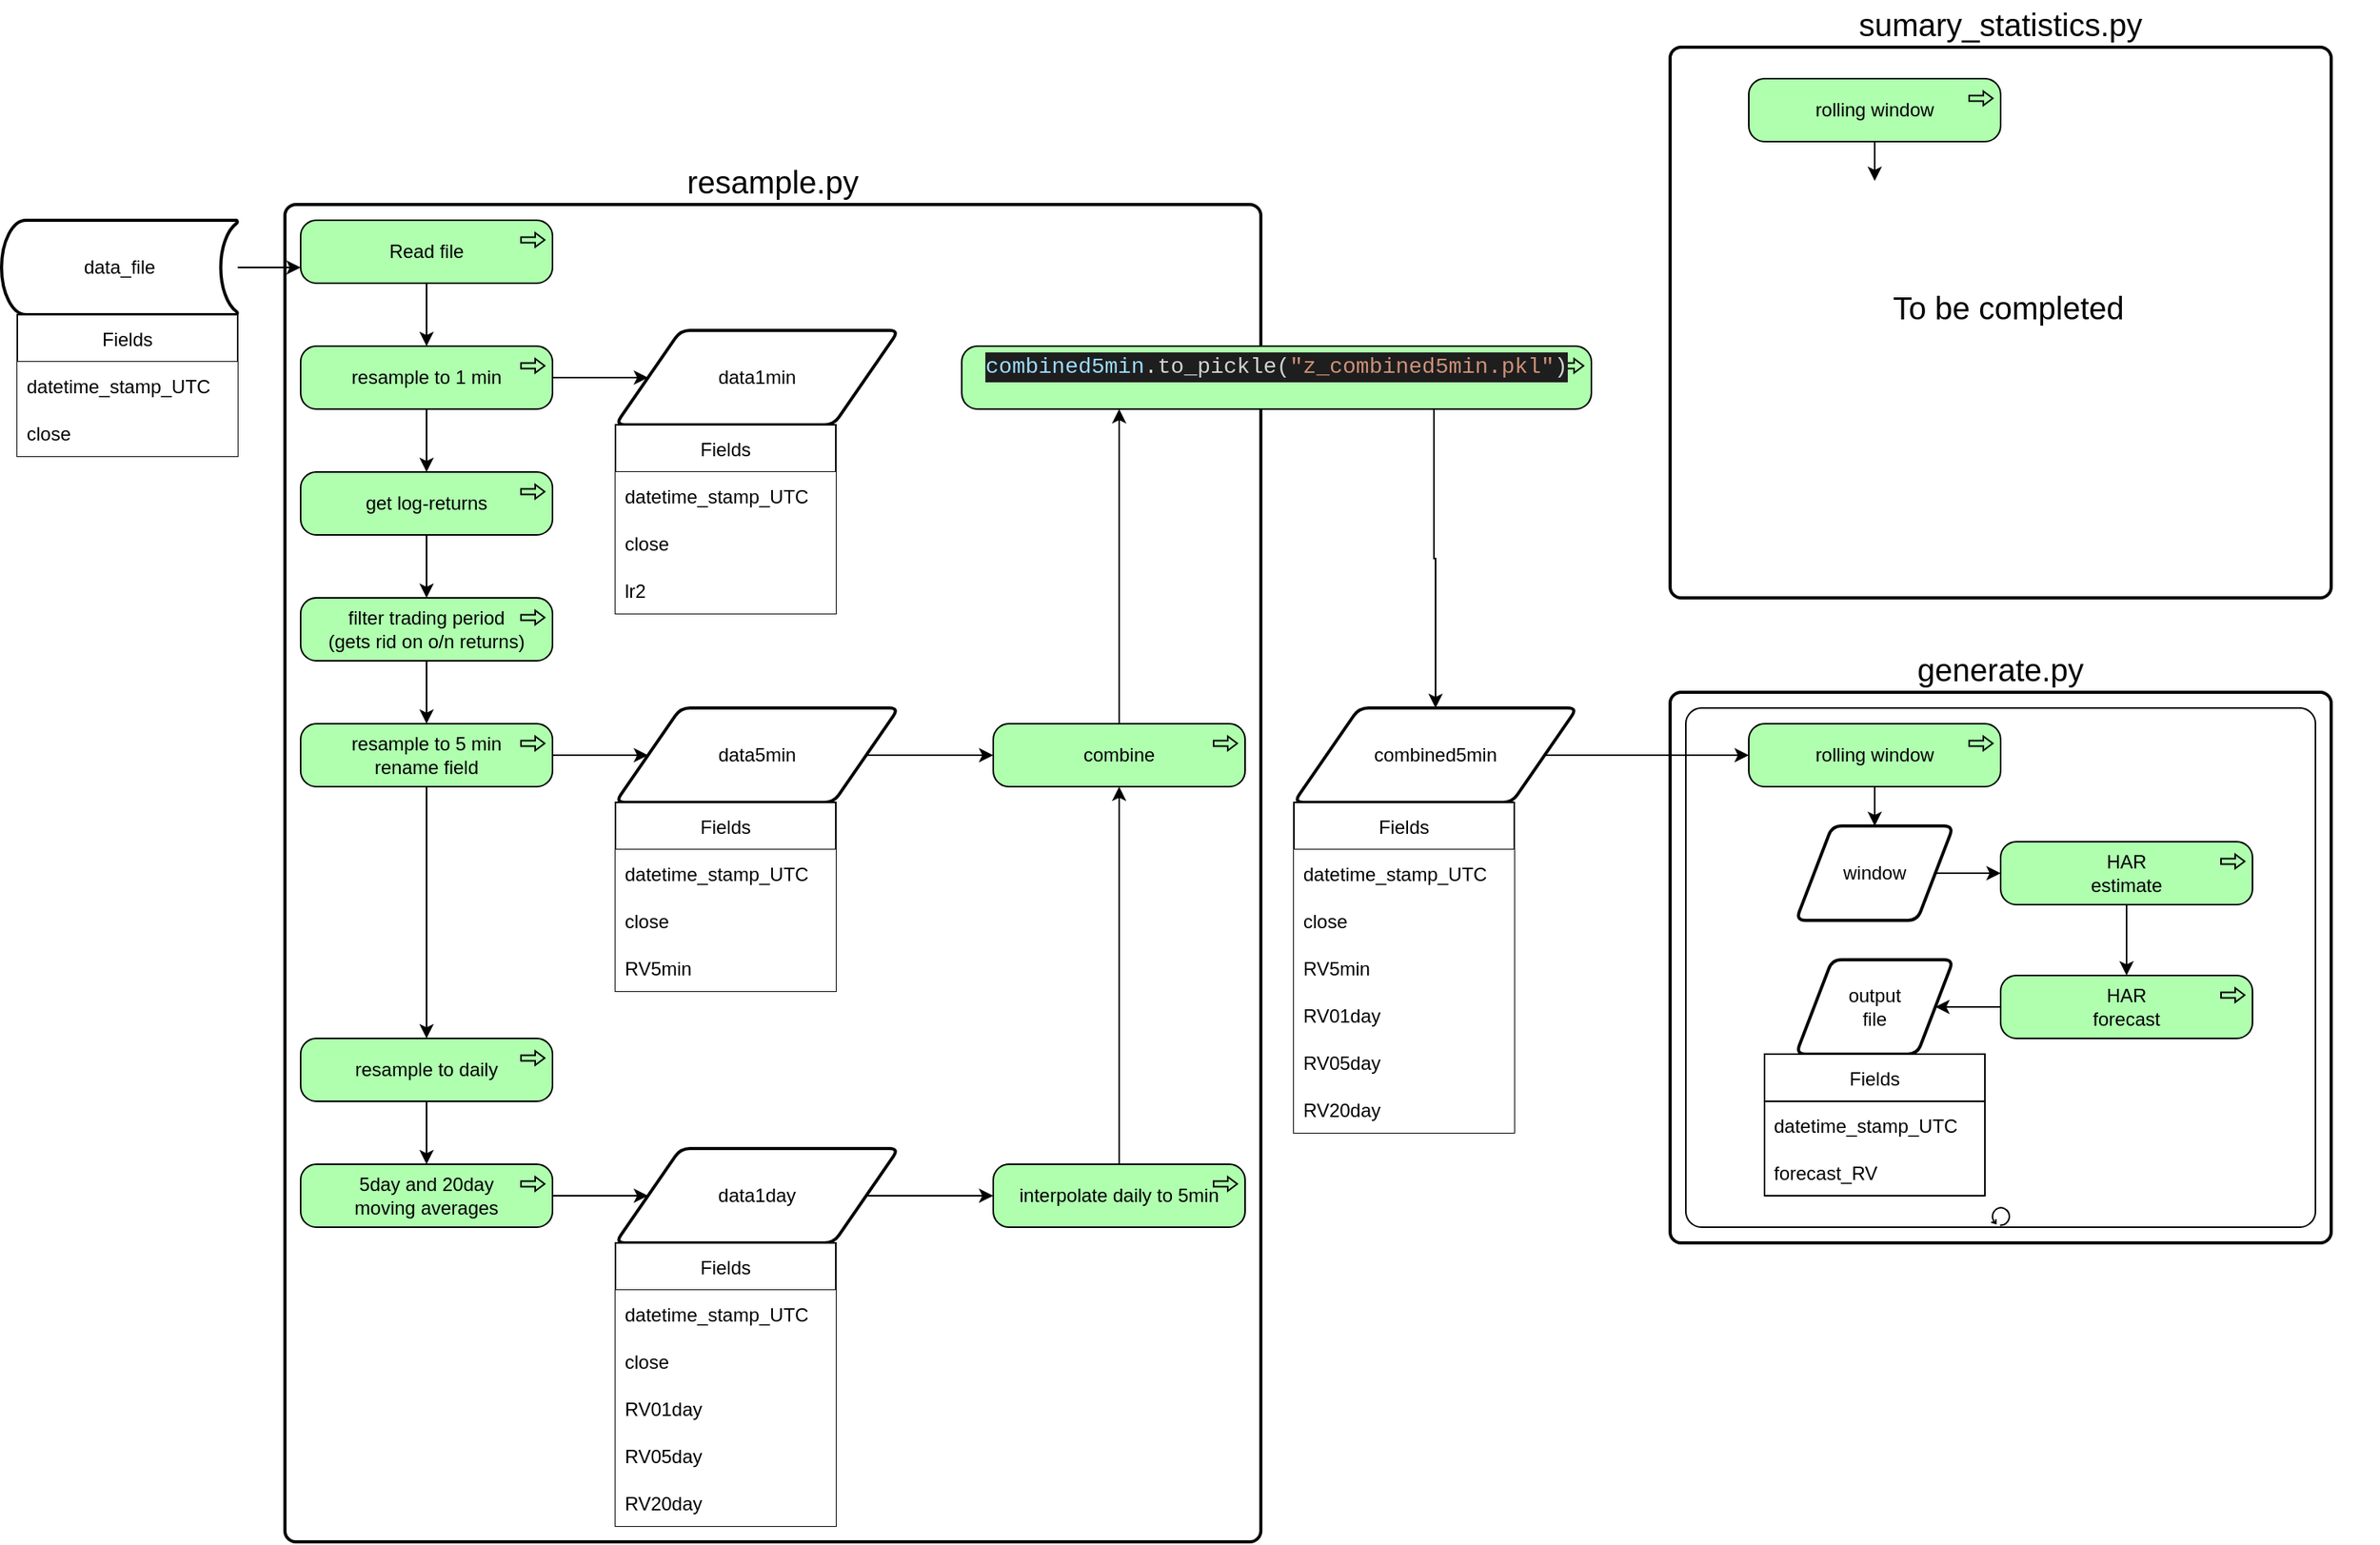 <mxfile version="20.4.1" type="github">
  <diagram name="Page-1" id="c7558073-3199-34d8-9f00-42111426c3f3">
    <mxGraphModel dx="1896" dy="2161" grid="1" gridSize="10" guides="1" tooltips="1" connect="1" arrows="1" fold="1" page="1" pageScale="1" pageWidth="826" pageHeight="1169" background="none" math="0" shadow="0">
      <root>
        <mxCell id="0" />
        <mxCell id="1" parent="0" />
        <mxCell id="BQh667uKtFPZFXDKLswa-177" value="generate.py" style="rounded=1;whiteSpace=wrap;html=1;absoluteArcSize=1;arcSize=14;strokeWidth=2;labelBackgroundColor=default;labelBorderColor=none;fontColor=#000000;fillColor=default;labelPosition=center;verticalLabelPosition=top;align=center;verticalAlign=bottom;fontSize=20;" vertex="1" parent="1">
          <mxGeometry x="1230" y="340" width="420" height="350" as="geometry" />
        </mxCell>
        <mxCell id="BQh667uKtFPZFXDKLswa-178" value="" style="shape=image;html=1;verticalAlign=top;verticalLabelPosition=bottom;labelBackgroundColor=#ffffff;imageAspect=0;aspect=fixed;image=https://cdn1.iconfinder.com/data/icons/ionicons-fill-vol-2/512/logo-python-128.png;labelBorderColor=none;fontSize=20;fontColor=#000000;fillColor=default;" vertex="1" parent="1">
          <mxGeometry x="1640" y="310" width="40" height="40" as="geometry" />
        </mxCell>
        <mxCell id="BQh667uKtFPZFXDKLswa-173" value="resample.py" style="rounded=1;whiteSpace=wrap;html=1;absoluteArcSize=1;arcSize=14;strokeWidth=2;labelBackgroundColor=default;labelBorderColor=none;fontColor=#000000;fillColor=default;labelPosition=center;verticalLabelPosition=top;align=center;verticalAlign=bottom;fontSize=20;" vertex="1" parent="1">
          <mxGeometry x="350" y="30" width="620" height="850" as="geometry" />
        </mxCell>
        <mxCell id="BQh667uKtFPZFXDKLswa-151" value="" style="points=[[0.25,0,0],[0.5,0,0],[0.75,0,0],[1,0.25,0],[1,0.5,0],[1,0.75,0],[0.75,1,0],[0.5,1,0],[0.25,1,0],[0,0.75,0],[0,0.5,0],[0,0.25,0]];shape=mxgraph.bpmn.task;whiteSpace=wrap;rectStyle=rounded;size=10;taskMarker=abstract;isLoopStandard=1;fontColor=#000000;" vertex="1" parent="1">
          <mxGeometry x="1240" y="350" width="400" height="330" as="geometry" />
        </mxCell>
        <mxCell id="BQh667uKtFPZFXDKLswa-106" value="" style="edgeStyle=orthogonalEdgeStyle;rounded=0;orthogonalLoop=1;jettySize=auto;html=1;fontColor=#000000;entryX=0;entryY=0.75;entryDx=0;entryDy=0;entryPerimeter=0;" edge="1" parent="1" source="BQh667uKtFPZFXDKLswa-96" target="BQh667uKtFPZFXDKLswa-101">
          <mxGeometry relative="1" as="geometry">
            <mxPoint x="295" y="70" as="targetPoint" />
          </mxGeometry>
        </mxCell>
        <mxCell id="BQh667uKtFPZFXDKLswa-96" value="data_file" style="strokeWidth=2;html=1;shape=mxgraph.flowchart.stored_data;whiteSpace=wrap;fontColor=#000000;" vertex="1" parent="1">
          <mxGeometry x="170" y="40" width="150" height="60" as="geometry" />
        </mxCell>
        <mxCell id="BQh667uKtFPZFXDKLswa-97" value="Fields" style="swimlane;fontStyle=0;childLayout=stackLayout;horizontal=1;startSize=30;horizontalStack=0;resizeParent=1;resizeParentMax=0;resizeLast=0;collapsible=1;marginBottom=0;fontColor=#000000;labelBackgroundColor=default;labelBorderColor=none;" vertex="1" parent="1">
          <mxGeometry x="180" y="100" width="140" height="90" as="geometry" />
        </mxCell>
        <mxCell id="BQh667uKtFPZFXDKLswa-98" value="datetime_stamp_UTC" style="text;strokeColor=none;fillColor=default;align=left;verticalAlign=middle;spacingLeft=4;spacingRight=4;overflow=hidden;points=[[0,0.5],[1,0.5]];portConstraint=eastwest;rotatable=0;fontColor=#000000;labelBackgroundColor=default;" vertex="1" parent="BQh667uKtFPZFXDKLswa-97">
          <mxGeometry y="30" width="140" height="30" as="geometry" />
        </mxCell>
        <mxCell id="BQh667uKtFPZFXDKLswa-99" value="close" style="text;strokeColor=none;fillColor=default;align=left;verticalAlign=middle;spacingLeft=4;spacingRight=4;overflow=hidden;points=[[0,0.5],[1,0.5]];portConstraint=eastwest;rotatable=0;fontColor=#000000;" vertex="1" parent="BQh667uKtFPZFXDKLswa-97">
          <mxGeometry y="60" width="140" height="30" as="geometry" />
        </mxCell>
        <mxCell id="BQh667uKtFPZFXDKLswa-108" value="" style="edgeStyle=orthogonalEdgeStyle;rounded=0;orthogonalLoop=1;jettySize=auto;html=1;fontColor=#000000;" edge="1" parent="1" source="BQh667uKtFPZFXDKLswa-101" target="BQh667uKtFPZFXDKLswa-102">
          <mxGeometry relative="1" as="geometry" />
        </mxCell>
        <mxCell id="BQh667uKtFPZFXDKLswa-101" value="Read file" style="html=1;outlineConnect=0;whiteSpace=wrap;fillColor=#AFFFAF;shape=mxgraph.archimate3.application;appType=proc;archiType=rounded;fontColor=#000000;" vertex="1" parent="1">
          <mxGeometry x="360" y="40" width="160" height="40" as="geometry" />
        </mxCell>
        <mxCell id="BQh667uKtFPZFXDKLswa-109" value="" style="edgeStyle=orthogonalEdgeStyle;rounded=0;orthogonalLoop=1;jettySize=auto;html=1;fontColor=#000000;" edge="1" parent="1" source="BQh667uKtFPZFXDKLswa-102" target="BQh667uKtFPZFXDKLswa-104">
          <mxGeometry relative="1" as="geometry" />
        </mxCell>
        <mxCell id="BQh667uKtFPZFXDKLswa-184" value="" style="edgeStyle=orthogonalEdgeStyle;rounded=0;orthogonalLoop=1;jettySize=auto;html=1;fontSize=20;fontColor=#000000;" edge="1" parent="1" source="BQh667uKtFPZFXDKLswa-102" target="BQh667uKtFPZFXDKLswa-179">
          <mxGeometry relative="1" as="geometry" />
        </mxCell>
        <mxCell id="BQh667uKtFPZFXDKLswa-102" value="resample to 1 min" style="html=1;outlineConnect=0;whiteSpace=wrap;fillColor=#AFFFAF;shape=mxgraph.archimate3.application;appType=proc;archiType=rounded;fontColor=#000000;" vertex="1" parent="1">
          <mxGeometry x="360" y="120" width="160" height="40" as="geometry" />
        </mxCell>
        <mxCell id="BQh667uKtFPZFXDKLswa-112" value="" style="edgeStyle=orthogonalEdgeStyle;rounded=0;orthogonalLoop=1;jettySize=auto;html=1;fontColor=#000000;" edge="1" parent="1" source="BQh667uKtFPZFXDKLswa-103" target="BQh667uKtFPZFXDKLswa-111">
          <mxGeometry relative="1" as="geometry" />
        </mxCell>
        <mxCell id="BQh667uKtFPZFXDKLswa-103" value="&lt;div&gt;filter trading period&lt;/div&gt;(gets rid on o/n returns)" style="html=1;outlineConnect=0;whiteSpace=wrap;fillColor=#AFFFAF;shape=mxgraph.archimate3.application;appType=proc;archiType=rounded;fontColor=#000000;" vertex="1" parent="1">
          <mxGeometry x="360" y="280" width="160" height="40" as="geometry" />
        </mxCell>
        <mxCell id="BQh667uKtFPZFXDKLswa-110" value="" style="edgeStyle=orthogonalEdgeStyle;rounded=0;orthogonalLoop=1;jettySize=auto;html=1;fontColor=#000000;" edge="1" parent="1" source="BQh667uKtFPZFXDKLswa-104" target="BQh667uKtFPZFXDKLswa-103">
          <mxGeometry relative="1" as="geometry" />
        </mxCell>
        <mxCell id="BQh667uKtFPZFXDKLswa-104" value="&lt;div&gt;get log-returns&lt;/div&gt;" style="html=1;outlineConnect=0;whiteSpace=wrap;fillColor=#AFFFAF;shape=mxgraph.archimate3.application;appType=proc;archiType=rounded;fontColor=#000000;" vertex="1" parent="1">
          <mxGeometry x="360" y="200" width="160" height="40" as="geometry" />
        </mxCell>
        <mxCell id="BQh667uKtFPZFXDKLswa-114" value="" style="edgeStyle=orthogonalEdgeStyle;rounded=0;orthogonalLoop=1;jettySize=auto;html=1;fontColor=#000000;" edge="1" parent="1" source="BQh667uKtFPZFXDKLswa-111" target="BQh667uKtFPZFXDKLswa-113">
          <mxGeometry relative="1" as="geometry" />
        </mxCell>
        <mxCell id="BQh667uKtFPZFXDKLswa-126" style="edgeStyle=orthogonalEdgeStyle;rounded=0;orthogonalLoop=1;jettySize=auto;html=1;exitX=0.5;exitY=1;exitDx=0;exitDy=0;exitPerimeter=0;entryX=0.5;entryY=0;entryDx=0;entryDy=0;entryPerimeter=0;fontColor=#000000;" edge="1" parent="1" source="BQh667uKtFPZFXDKLswa-111" target="BQh667uKtFPZFXDKLswa-119">
          <mxGeometry relative="1" as="geometry" />
        </mxCell>
        <mxCell id="BQh667uKtFPZFXDKLswa-111" value="&lt;div&gt;resample to 5 min&lt;/div&gt;&lt;div&gt;rename field&lt;br&gt;&lt;/div&gt;" style="html=1;outlineConnect=0;whiteSpace=wrap;fillColor=#AFFFAF;shape=mxgraph.archimate3.application;appType=proc;archiType=rounded;fontColor=#000000;" vertex="1" parent="1">
          <mxGeometry x="360" y="360" width="160" height="40" as="geometry" />
        </mxCell>
        <mxCell id="BQh667uKtFPZFXDKLswa-186" value="" style="edgeStyle=orthogonalEdgeStyle;rounded=0;orthogonalLoop=1;jettySize=auto;html=1;fontSize=20;fontColor=#000000;" edge="1" parent="1" source="BQh667uKtFPZFXDKLswa-113" target="BQh667uKtFPZFXDKLswa-136">
          <mxGeometry relative="1" as="geometry" />
        </mxCell>
        <mxCell id="BQh667uKtFPZFXDKLswa-113" value="data5min" style="shape=parallelogram;html=1;strokeWidth=2;perimeter=parallelogramPerimeter;whiteSpace=wrap;rounded=1;arcSize=12;size=0.23;fontColor=#000000;" vertex="1" parent="1">
          <mxGeometry x="560" y="350" width="180" height="60" as="geometry" />
        </mxCell>
        <mxCell id="BQh667uKtFPZFXDKLswa-115" value="Fields" style="swimlane;fontStyle=0;childLayout=stackLayout;horizontal=1;startSize=30;horizontalStack=0;resizeParent=1;resizeParentMax=0;resizeLast=0;collapsible=1;marginBottom=0;fontColor=#000000;" vertex="1" parent="1">
          <mxGeometry x="560" y="410" width="140" height="120" as="geometry" />
        </mxCell>
        <mxCell id="BQh667uKtFPZFXDKLswa-116" value="datetime_stamp_UTC" style="text;strokeColor=none;fillColor=default;align=left;verticalAlign=middle;spacingLeft=4;spacingRight=4;overflow=hidden;points=[[0,0.5],[1,0.5]];portConstraint=eastwest;rotatable=0;fontColor=#000000;" vertex="1" parent="BQh667uKtFPZFXDKLswa-115">
          <mxGeometry y="30" width="140" height="30" as="geometry" />
        </mxCell>
        <mxCell id="BQh667uKtFPZFXDKLswa-117" value="close" style="text;strokeColor=none;fillColor=default;align=left;verticalAlign=middle;spacingLeft=4;spacingRight=4;overflow=hidden;points=[[0,0.5],[1,0.5]];portConstraint=eastwest;rotatable=0;fontColor=#000000;" vertex="1" parent="BQh667uKtFPZFXDKLswa-115">
          <mxGeometry y="60" width="140" height="30" as="geometry" />
        </mxCell>
        <mxCell id="BQh667uKtFPZFXDKLswa-118" value="RV5min" style="text;strokeColor=none;fillColor=default;align=left;verticalAlign=middle;spacingLeft=4;spacingRight=4;overflow=hidden;points=[[0,0.5],[1,0.5]];portConstraint=eastwest;rotatable=0;fontColor=#000000;" vertex="1" parent="BQh667uKtFPZFXDKLswa-115">
          <mxGeometry y="90" width="140" height="30" as="geometry" />
        </mxCell>
        <mxCell id="BQh667uKtFPZFXDKLswa-128" value="" style="edgeStyle=orthogonalEdgeStyle;rounded=0;orthogonalLoop=1;jettySize=auto;html=1;fontColor=#000000;" edge="1" parent="1" source="BQh667uKtFPZFXDKLswa-119" target="BQh667uKtFPZFXDKLswa-127">
          <mxGeometry relative="1" as="geometry" />
        </mxCell>
        <mxCell id="BQh667uKtFPZFXDKLswa-119" value="resample to daily" style="html=1;outlineConnect=0;whiteSpace=wrap;fillColor=#AFFFAF;shape=mxgraph.archimate3.application;appType=proc;archiType=rounded;fontColor=#000000;" vertex="1" parent="1">
          <mxGeometry x="360" y="560" width="160" height="40" as="geometry" />
        </mxCell>
        <mxCell id="BQh667uKtFPZFXDKLswa-135" value="" style="edgeStyle=orthogonalEdgeStyle;rounded=0;orthogonalLoop=1;jettySize=auto;html=1;fontColor=#000000;" edge="1" parent="1" source="BQh667uKtFPZFXDKLswa-120" target="BQh667uKtFPZFXDKLswa-134">
          <mxGeometry relative="1" as="geometry" />
        </mxCell>
        <mxCell id="BQh667uKtFPZFXDKLswa-120" value="data1day" style="shape=parallelogram;html=1;strokeWidth=2;perimeter=parallelogramPerimeter;whiteSpace=wrap;rounded=1;arcSize=12;size=0.23;fontColor=#000000;" vertex="1" parent="1">
          <mxGeometry x="560" y="630" width="180" height="60" as="geometry" />
        </mxCell>
        <mxCell id="BQh667uKtFPZFXDKLswa-121" value="Fields" style="swimlane;fontStyle=0;childLayout=stackLayout;horizontal=1;startSize=30;horizontalStack=0;resizeParent=1;resizeParentMax=0;resizeLast=0;collapsible=1;marginBottom=0;fontColor=#000000;" vertex="1" parent="1">
          <mxGeometry x="560" y="690" width="140" height="180" as="geometry" />
        </mxCell>
        <mxCell id="BQh667uKtFPZFXDKLswa-122" value="datetime_stamp_UTC" style="text;strokeColor=none;fillColor=default;align=left;verticalAlign=middle;spacingLeft=4;spacingRight=4;overflow=hidden;points=[[0,0.5],[1,0.5]];portConstraint=eastwest;rotatable=0;fontColor=#000000;" vertex="1" parent="BQh667uKtFPZFXDKLswa-121">
          <mxGeometry y="30" width="140" height="30" as="geometry" />
        </mxCell>
        <mxCell id="BQh667uKtFPZFXDKLswa-123" value="close" style="text;strokeColor=none;fillColor=default;align=left;verticalAlign=middle;spacingLeft=4;spacingRight=4;overflow=hidden;points=[[0,0.5],[1,0.5]];portConstraint=eastwest;rotatable=0;fontColor=#000000;" vertex="1" parent="BQh667uKtFPZFXDKLswa-121">
          <mxGeometry y="60" width="140" height="30" as="geometry" />
        </mxCell>
        <mxCell id="BQh667uKtFPZFXDKLswa-124" value="RV01day" style="text;strokeColor=none;fillColor=default;align=left;verticalAlign=middle;spacingLeft=4;spacingRight=4;overflow=hidden;points=[[0,0.5],[1,0.5]];portConstraint=eastwest;rotatable=0;fontColor=#000000;" vertex="1" parent="BQh667uKtFPZFXDKLswa-121">
          <mxGeometry y="90" width="140" height="30" as="geometry" />
        </mxCell>
        <mxCell id="BQh667uKtFPZFXDKLswa-130" value="RV05day" style="text;strokeColor=none;fillColor=default;align=left;verticalAlign=middle;spacingLeft=4;spacingRight=4;overflow=hidden;points=[[0,0.5],[1,0.5]];portConstraint=eastwest;rotatable=0;fontColor=#000000;" vertex="1" parent="BQh667uKtFPZFXDKLswa-121">
          <mxGeometry y="120" width="140" height="30" as="geometry" />
        </mxCell>
        <mxCell id="BQh667uKtFPZFXDKLswa-131" value="RV20day" style="text;strokeColor=none;fillColor=default;align=left;verticalAlign=middle;spacingLeft=4;spacingRight=4;overflow=hidden;points=[[0,0.5],[1,0.5]];portConstraint=eastwest;rotatable=0;fontColor=#000000;" vertex="1" parent="BQh667uKtFPZFXDKLswa-121">
          <mxGeometry y="150" width="140" height="30" as="geometry" />
        </mxCell>
        <mxCell id="BQh667uKtFPZFXDKLswa-129" value="" style="edgeStyle=orthogonalEdgeStyle;rounded=0;orthogonalLoop=1;jettySize=auto;html=1;fontColor=#000000;" edge="1" parent="1" source="BQh667uKtFPZFXDKLswa-127" target="BQh667uKtFPZFXDKLswa-120">
          <mxGeometry relative="1" as="geometry" />
        </mxCell>
        <mxCell id="BQh667uKtFPZFXDKLswa-127" value="&lt;div&gt;5day and 20day&lt;/div&gt;&lt;div&gt;moving averages&lt;br&gt;&lt;/div&gt;" style="html=1;outlineConnect=0;whiteSpace=wrap;fillColor=#AFFFAF;shape=mxgraph.archimate3.application;appType=proc;archiType=rounded;fontColor=#000000;" vertex="1" parent="1">
          <mxGeometry x="360" y="640" width="160" height="40" as="geometry" />
        </mxCell>
        <mxCell id="BQh667uKtFPZFXDKLswa-142" style="edgeStyle=orthogonalEdgeStyle;rounded=0;orthogonalLoop=1;jettySize=auto;html=1;exitX=0.5;exitY=0;exitDx=0;exitDy=0;exitPerimeter=0;entryX=0.5;entryY=1;entryDx=0;entryDy=0;entryPerimeter=0;fontColor=#000000;" edge="1" parent="1" source="BQh667uKtFPZFXDKLswa-134" target="BQh667uKtFPZFXDKLswa-136">
          <mxGeometry relative="1" as="geometry" />
        </mxCell>
        <mxCell id="BQh667uKtFPZFXDKLswa-134" value="interpolate daily to 5min" style="html=1;outlineConnect=0;whiteSpace=wrap;fillColor=#AFFFAF;shape=mxgraph.archimate3.application;appType=proc;archiType=rounded;fontColor=#000000;" vertex="1" parent="1">
          <mxGeometry x="800" y="640" width="160" height="40" as="geometry" />
        </mxCell>
        <mxCell id="BQh667uKtFPZFXDKLswa-188" style="edgeStyle=orthogonalEdgeStyle;rounded=0;orthogonalLoop=1;jettySize=auto;html=1;exitX=0.5;exitY=0;exitDx=0;exitDy=0;exitPerimeter=0;entryX=0.25;entryY=1;entryDx=0;entryDy=0;entryPerimeter=0;fontSize=20;fontColor=#000000;" edge="1" parent="1" source="BQh667uKtFPZFXDKLswa-136" target="BQh667uKtFPZFXDKLswa-187">
          <mxGeometry relative="1" as="geometry" />
        </mxCell>
        <mxCell id="BQh667uKtFPZFXDKLswa-136" value="combine" style="html=1;outlineConnect=0;whiteSpace=wrap;fillColor=#AFFFAF;shape=mxgraph.archimate3.application;appType=proc;archiType=rounded;fontColor=#000000;" vertex="1" parent="1">
          <mxGeometry x="800" y="360" width="160" height="40" as="geometry" />
        </mxCell>
        <mxCell id="BQh667uKtFPZFXDKLswa-154" style="edgeStyle=orthogonalEdgeStyle;rounded=0;orthogonalLoop=1;jettySize=auto;html=1;exitX=1;exitY=0.5;exitDx=0;exitDy=0;entryX=0;entryY=0.5;entryDx=0;entryDy=0;entryPerimeter=0;fontColor=#000000;" edge="1" parent="1" source="BQh667uKtFPZFXDKLswa-137" target="BQh667uKtFPZFXDKLswa-152">
          <mxGeometry relative="1" as="geometry" />
        </mxCell>
        <mxCell id="BQh667uKtFPZFXDKLswa-137" value="combined5min" style="shape=parallelogram;html=1;strokeWidth=2;perimeter=parallelogramPerimeter;whiteSpace=wrap;rounded=1;arcSize=12;size=0.23;fontColor=#000000;" vertex="1" parent="1">
          <mxGeometry x="991" y="350" width="180" height="60" as="geometry" />
        </mxCell>
        <mxCell id="BQh667uKtFPZFXDKLswa-138" value="Fields" style="swimlane;fontStyle=0;childLayout=stackLayout;horizontal=1;startSize=30;horizontalStack=0;resizeParent=1;resizeParentMax=0;resizeLast=0;collapsible=1;marginBottom=0;fontColor=#000000;" vertex="1" parent="1">
          <mxGeometry x="991" y="410" width="140" height="210" as="geometry" />
        </mxCell>
        <mxCell id="BQh667uKtFPZFXDKLswa-139" value="datetime_stamp_UTC" style="text;strokeColor=none;fillColor=default;align=left;verticalAlign=middle;spacingLeft=4;spacingRight=4;overflow=hidden;points=[[0,0.5],[1,0.5]];portConstraint=eastwest;rotatable=0;fontColor=#000000;" vertex="1" parent="BQh667uKtFPZFXDKLswa-138">
          <mxGeometry y="30" width="140" height="30" as="geometry" />
        </mxCell>
        <mxCell id="BQh667uKtFPZFXDKLswa-140" value="close" style="text;strokeColor=none;fillColor=default;align=left;verticalAlign=middle;spacingLeft=4;spacingRight=4;overflow=hidden;points=[[0,0.5],[1,0.5]];portConstraint=eastwest;rotatable=0;fontColor=#000000;" vertex="1" parent="BQh667uKtFPZFXDKLswa-138">
          <mxGeometry y="60" width="140" height="30" as="geometry" />
        </mxCell>
        <mxCell id="BQh667uKtFPZFXDKLswa-141" value="RV5min" style="text;strokeColor=none;fillColor=default;align=left;verticalAlign=middle;spacingLeft=4;spacingRight=4;overflow=hidden;points=[[0,0.5],[1,0.5]];portConstraint=eastwest;rotatable=0;fontColor=#000000;" vertex="1" parent="BQh667uKtFPZFXDKLswa-138">
          <mxGeometry y="90" width="140" height="30" as="geometry" />
        </mxCell>
        <mxCell id="BQh667uKtFPZFXDKLswa-144" value="RV01day" style="text;strokeColor=none;fillColor=default;align=left;verticalAlign=middle;spacingLeft=4;spacingRight=4;overflow=hidden;points=[[0,0.5],[1,0.5]];portConstraint=eastwest;rotatable=0;fontColor=#000000;" vertex="1" parent="BQh667uKtFPZFXDKLswa-138">
          <mxGeometry y="120" width="140" height="30" as="geometry" />
        </mxCell>
        <mxCell id="BQh667uKtFPZFXDKLswa-145" value="RV05day" style="text;strokeColor=none;fillColor=default;align=left;verticalAlign=middle;spacingLeft=4;spacingRight=4;overflow=hidden;points=[[0,0.5],[1,0.5]];portConstraint=eastwest;rotatable=0;fontColor=#000000;" vertex="1" parent="BQh667uKtFPZFXDKLswa-138">
          <mxGeometry y="150" width="140" height="30" as="geometry" />
        </mxCell>
        <mxCell id="BQh667uKtFPZFXDKLswa-146" value="RV20day" style="text;strokeColor=none;fillColor=default;align=left;verticalAlign=middle;spacingLeft=4;spacingRight=4;overflow=hidden;points=[[0,0.5],[1,0.5]];portConstraint=eastwest;rotatable=0;fontColor=#000000;" vertex="1" parent="BQh667uKtFPZFXDKLswa-138">
          <mxGeometry y="180" width="140" height="30" as="geometry" />
        </mxCell>
        <mxCell id="BQh667uKtFPZFXDKLswa-150" value="" style="edgeStyle=orthogonalEdgeStyle;rounded=0;orthogonalLoop=1;jettySize=auto;html=1;fontColor=#000000;" edge="1" parent="1" source="BQh667uKtFPZFXDKLswa-147" target="BQh667uKtFPZFXDKLswa-149">
          <mxGeometry relative="1" as="geometry" />
        </mxCell>
        <mxCell id="BQh667uKtFPZFXDKLswa-147" value="&lt;div&gt;HAR&lt;/div&gt;estimate" style="html=1;outlineConnect=0;whiteSpace=wrap;fillColor=#AFFFAF;shape=mxgraph.archimate3.application;appType=proc;archiType=rounded;fontColor=#000000;" vertex="1" parent="1">
          <mxGeometry x="1440" y="435" width="160" height="40" as="geometry" />
        </mxCell>
        <mxCell id="BQh667uKtFPZFXDKLswa-158" value="" style="edgeStyle=orthogonalEdgeStyle;rounded=0;orthogonalLoop=1;jettySize=auto;html=1;fontColor=#000000;" edge="1" parent="1" source="BQh667uKtFPZFXDKLswa-149" target="BQh667uKtFPZFXDKLswa-157">
          <mxGeometry relative="1" as="geometry" />
        </mxCell>
        <mxCell id="BQh667uKtFPZFXDKLswa-149" value="&lt;div&gt;HAR&lt;/div&gt;forecast" style="html=1;outlineConnect=0;whiteSpace=wrap;fillColor=#AFFFAF;shape=mxgraph.archimate3.application;appType=proc;archiType=rounded;fontColor=#000000;" vertex="1" parent="1">
          <mxGeometry x="1440" y="520" width="160" height="40" as="geometry" />
        </mxCell>
        <mxCell id="BQh667uKtFPZFXDKLswa-155" value="" style="edgeStyle=orthogonalEdgeStyle;rounded=0;orthogonalLoop=1;jettySize=auto;html=1;fontColor=#000000;" edge="1" parent="1" source="BQh667uKtFPZFXDKLswa-152" target="BQh667uKtFPZFXDKLswa-153">
          <mxGeometry relative="1" as="geometry" />
        </mxCell>
        <mxCell id="BQh667uKtFPZFXDKLswa-152" value="rolling window" style="html=1;outlineConnect=0;whiteSpace=wrap;fillColor=#AFFFAF;shape=mxgraph.archimate3.application;appType=proc;archiType=rounded;fontColor=#000000;" vertex="1" parent="1">
          <mxGeometry x="1280" y="360" width="160" height="40" as="geometry" />
        </mxCell>
        <mxCell id="BQh667uKtFPZFXDKLswa-156" style="edgeStyle=orthogonalEdgeStyle;rounded=0;orthogonalLoop=1;jettySize=auto;html=1;exitX=1;exitY=0.5;exitDx=0;exitDy=0;entryX=0;entryY=0.5;entryDx=0;entryDy=0;entryPerimeter=0;fontColor=#000000;" edge="1" parent="1" source="BQh667uKtFPZFXDKLswa-153" target="BQh667uKtFPZFXDKLswa-147">
          <mxGeometry relative="1" as="geometry" />
        </mxCell>
        <mxCell id="BQh667uKtFPZFXDKLswa-153" value="window" style="shape=parallelogram;html=1;strokeWidth=2;perimeter=parallelogramPerimeter;whiteSpace=wrap;rounded=1;arcSize=12;size=0.23;fontColor=#000000;" vertex="1" parent="1">
          <mxGeometry x="1310" y="425" width="100" height="60" as="geometry" />
        </mxCell>
        <mxCell id="BQh667uKtFPZFXDKLswa-157" value="&lt;div&gt;output&lt;/div&gt;&lt;div&gt;file&lt;br&gt;&lt;/div&gt;" style="shape=parallelogram;html=1;strokeWidth=2;perimeter=parallelogramPerimeter;whiteSpace=wrap;rounded=1;arcSize=12;size=0.23;fontColor=#000000;" vertex="1" parent="1">
          <mxGeometry x="1310" y="510" width="100" height="60" as="geometry" />
        </mxCell>
        <mxCell id="BQh667uKtFPZFXDKLswa-159" value="Fields" style="swimlane;fontStyle=0;childLayout=stackLayout;horizontal=1;startSize=30;horizontalStack=0;resizeParent=1;resizeParentMax=0;resizeLast=0;collapsible=1;marginBottom=0;fontColor=#000000;" vertex="1" parent="1">
          <mxGeometry x="1290" y="570" width="140" height="90" as="geometry" />
        </mxCell>
        <mxCell id="BQh667uKtFPZFXDKLswa-160" value="datetime_stamp_UTC" style="text;strokeColor=none;fillColor=none;align=left;verticalAlign=middle;spacingLeft=4;spacingRight=4;overflow=hidden;points=[[0,0.5],[1,0.5]];portConstraint=eastwest;rotatable=0;fontColor=#000000;" vertex="1" parent="BQh667uKtFPZFXDKLswa-159">
          <mxGeometry y="30" width="140" height="30" as="geometry" />
        </mxCell>
        <mxCell id="BQh667uKtFPZFXDKLswa-162" value="forecast_RV" style="text;strokeColor=none;fillColor=none;align=left;verticalAlign=middle;spacingLeft=4;spacingRight=4;overflow=hidden;points=[[0,0.5],[1,0.5]];portConstraint=eastwest;rotatable=0;fontColor=#000000;" vertex="1" parent="BQh667uKtFPZFXDKLswa-159">
          <mxGeometry y="60" width="140" height="30" as="geometry" />
        </mxCell>
        <mxCell id="BQh667uKtFPZFXDKLswa-174" value="" style="shape=image;html=1;verticalAlign=top;verticalLabelPosition=bottom;labelBackgroundColor=#ffffff;imageAspect=0;aspect=fixed;image=https://cdn1.iconfinder.com/data/icons/ionicons-fill-vol-2/512/logo-python-128.png;labelBorderColor=none;fontSize=20;fontColor=#000000;fillColor=default;" vertex="1" parent="1">
          <mxGeometry x="520" width="40" height="40" as="geometry" />
        </mxCell>
        <mxCell id="BQh667uKtFPZFXDKLswa-179" value="data1min" style="shape=parallelogram;html=1;strokeWidth=2;perimeter=parallelogramPerimeter;whiteSpace=wrap;rounded=1;arcSize=12;size=0.23;fontColor=#000000;" vertex="1" parent="1">
          <mxGeometry x="560" y="110" width="180" height="60" as="geometry" />
        </mxCell>
        <mxCell id="BQh667uKtFPZFXDKLswa-180" value="Fields" style="swimlane;fontStyle=0;childLayout=stackLayout;horizontal=1;startSize=30;horizontalStack=0;resizeParent=1;resizeParentMax=0;resizeLast=0;collapsible=1;marginBottom=0;fontColor=#000000;" vertex="1" parent="1">
          <mxGeometry x="560" y="170" width="140" height="120" as="geometry" />
        </mxCell>
        <mxCell id="BQh667uKtFPZFXDKLswa-181" value="datetime_stamp_UTC" style="text;strokeColor=none;fillColor=default;align=left;verticalAlign=middle;spacingLeft=4;spacingRight=4;overflow=hidden;points=[[0,0.5],[1,0.5]];portConstraint=eastwest;rotatable=0;fontColor=#000000;" vertex="1" parent="BQh667uKtFPZFXDKLswa-180">
          <mxGeometry y="30" width="140" height="30" as="geometry" />
        </mxCell>
        <mxCell id="BQh667uKtFPZFXDKLswa-182" value="close" style="text;strokeColor=none;fillColor=default;align=left;verticalAlign=middle;spacingLeft=4;spacingRight=4;overflow=hidden;points=[[0,0.5],[1,0.5]];portConstraint=eastwest;rotatable=0;fontColor=#000000;" vertex="1" parent="BQh667uKtFPZFXDKLswa-180">
          <mxGeometry y="60" width="140" height="30" as="geometry" />
        </mxCell>
        <mxCell id="BQh667uKtFPZFXDKLswa-185" value="lr2" style="text;strokeColor=none;fillColor=default;align=left;verticalAlign=middle;spacingLeft=4;spacingRight=4;overflow=hidden;points=[[0,0.5],[1,0.5]];portConstraint=eastwest;rotatable=0;fontColor=#000000;" vertex="1" parent="BQh667uKtFPZFXDKLswa-180">
          <mxGeometry y="90" width="140" height="30" as="geometry" />
        </mxCell>
        <mxCell id="BQh667uKtFPZFXDKLswa-189" style="edgeStyle=orthogonalEdgeStyle;rounded=0;orthogonalLoop=1;jettySize=auto;html=1;exitX=0.75;exitY=1;exitDx=0;exitDy=0;exitPerimeter=0;entryX=0.5;entryY=0;entryDx=0;entryDy=0;fontSize=20;fontColor=#000000;" edge="1" parent="1" source="BQh667uKtFPZFXDKLswa-187" target="BQh667uKtFPZFXDKLswa-137">
          <mxGeometry relative="1" as="geometry" />
        </mxCell>
        <mxCell id="BQh667uKtFPZFXDKLswa-187" value="&#xa;&lt;div style=&quot;color: rgb(212, 212, 212); background-color: rgb(30, 30, 30); font-family: Consolas, &amp;quot;Courier New&amp;quot;, monospace; font-weight: normal; font-size: 14px; line-height: 19px;&quot;&gt;&lt;div&gt;&lt;span style=&quot;color: #9cdcfe;&quot;&gt;combined5min&lt;/span&gt;&lt;span style=&quot;color: #d4d4d4;&quot;&gt;.to_pickle(&lt;/span&gt;&lt;span style=&quot;color: #ce9178;&quot;&gt;&quot;z_combined5min.pkl&quot;&lt;/span&gt;&lt;span style=&quot;color: #d4d4d4;&quot;&gt;)&lt;/span&gt;&lt;/div&gt;&lt;/div&gt;&#xa;&#xa;" style="html=1;outlineConnect=0;whiteSpace=wrap;fillColor=#AFFFAF;shape=mxgraph.archimate3.application;appType=proc;archiType=rounded;fontColor=#000000;" vertex="1" parent="1">
          <mxGeometry x="780" y="120" width="400" height="40" as="geometry" />
        </mxCell>
        <mxCell id="BQh667uKtFPZFXDKLswa-190" value="sumary_statistics.py" style="rounded=1;whiteSpace=wrap;html=1;absoluteArcSize=1;arcSize=14;strokeWidth=2;labelBackgroundColor=default;labelBorderColor=none;fontColor=#000000;fillColor=default;labelPosition=center;verticalLabelPosition=top;align=center;verticalAlign=bottom;fontSize=20;" vertex="1" parent="1">
          <mxGeometry x="1230" y="-70" width="420" height="350" as="geometry" />
        </mxCell>
        <mxCell id="BQh667uKtFPZFXDKLswa-191" value="" style="shape=image;html=1;verticalAlign=top;verticalLabelPosition=bottom;labelBackgroundColor=#ffffff;imageAspect=0;aspect=fixed;image=https://cdn1.iconfinder.com/data/icons/ionicons-fill-vol-2/512/logo-python-128.png;labelBorderColor=none;fontSize=20;fontColor=#000000;fillColor=default;" vertex="1" parent="1">
          <mxGeometry x="1640" y="-100" width="40" height="40" as="geometry" />
        </mxCell>
        <mxCell id="BQh667uKtFPZFXDKLswa-197" value="" style="edgeStyle=orthogonalEdgeStyle;rounded=0;orthogonalLoop=1;jettySize=auto;html=1;fontColor=#000000;" edge="1" source="BQh667uKtFPZFXDKLswa-198" parent="1">
          <mxGeometry relative="1" as="geometry">
            <mxPoint x="1360" y="15" as="targetPoint" />
          </mxGeometry>
        </mxCell>
        <mxCell id="BQh667uKtFPZFXDKLswa-198" value="rolling window" style="html=1;outlineConnect=0;whiteSpace=wrap;fillColor=#AFFFAF;shape=mxgraph.archimate3.application;appType=proc;archiType=rounded;fontColor=#000000;" vertex="1" parent="1">
          <mxGeometry x="1280" y="-50" width="160" height="40" as="geometry" />
        </mxCell>
        <mxCell id="BQh667uKtFPZFXDKLswa-205" value="To be completed" style="text;html=1;strokeColor=none;fillColor=none;align=center;verticalAlign=middle;whiteSpace=wrap;rounded=0;labelBackgroundColor=default;labelBorderColor=none;fontSize=20;fontColor=#000000;" vertex="1" parent="1">
          <mxGeometry x="1320" y="80" width="250" height="30" as="geometry" />
        </mxCell>
      </root>
    </mxGraphModel>
  </diagram>
</mxfile>
